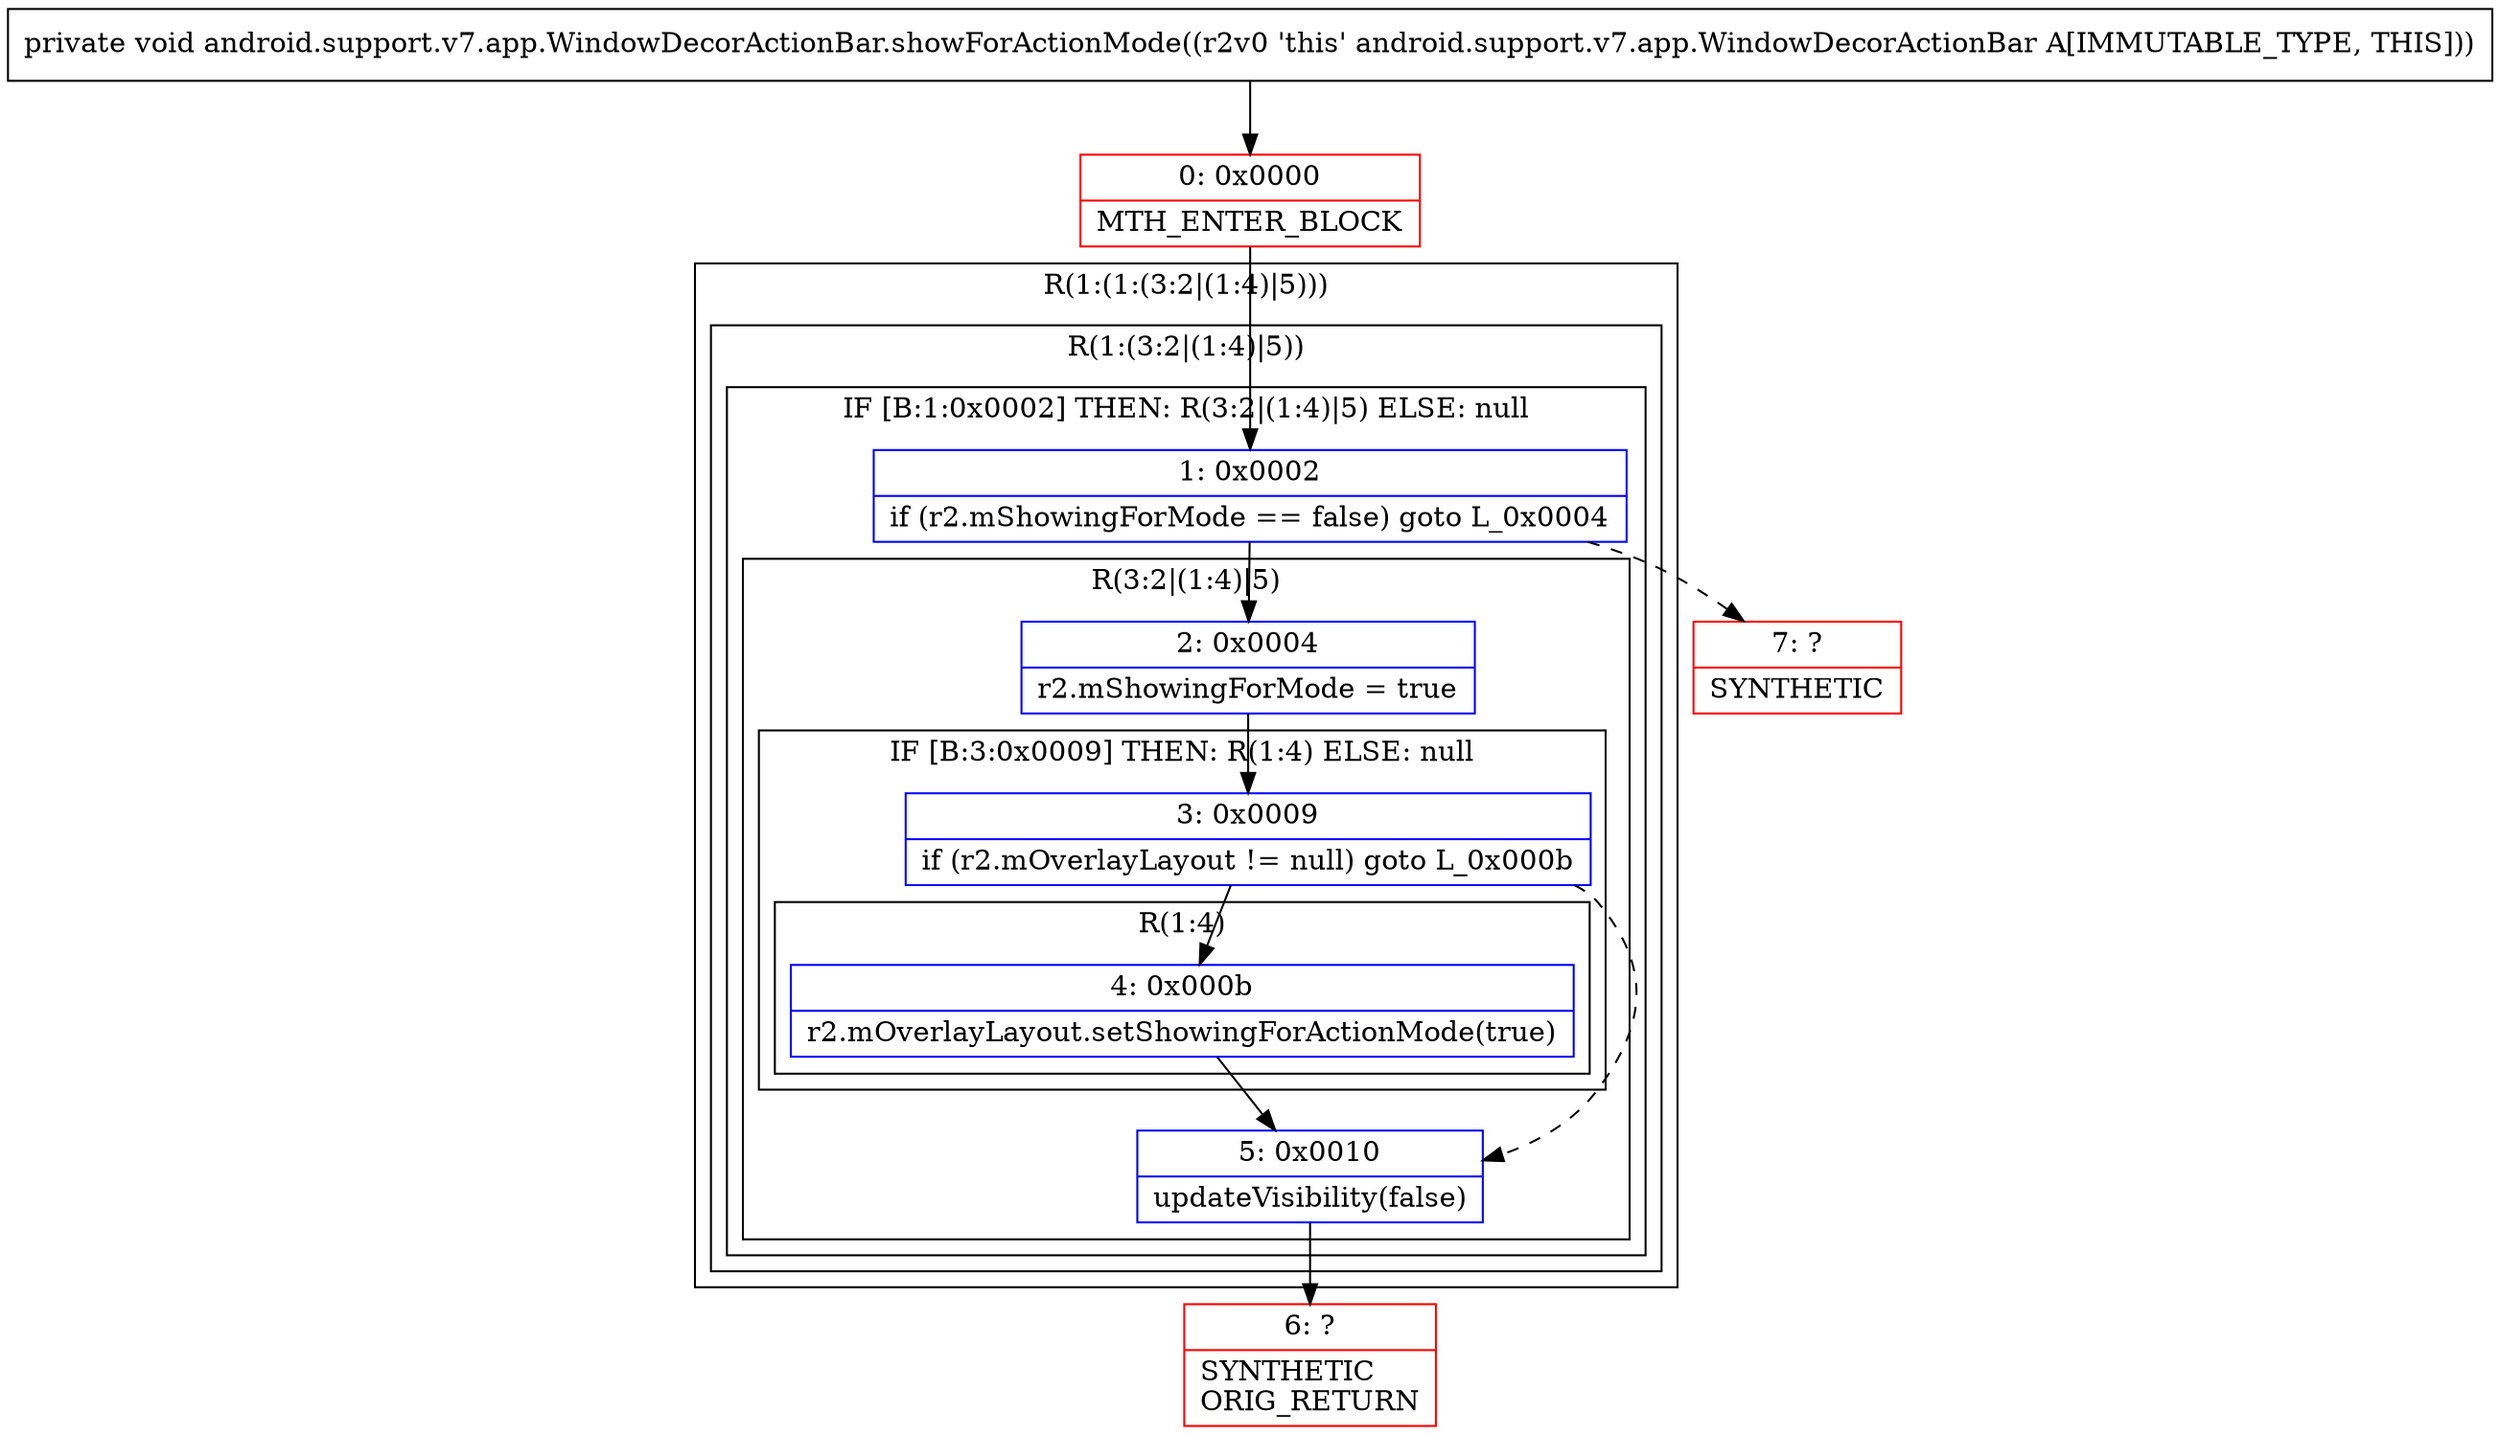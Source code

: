digraph "CFG forandroid.support.v7.app.WindowDecorActionBar.showForActionMode()V" {
subgraph cluster_Region_440874733 {
label = "R(1:(1:(3:2|(1:4)|5)))";
node [shape=record,color=blue];
subgraph cluster_Region_93501994 {
label = "R(1:(3:2|(1:4)|5))";
node [shape=record,color=blue];
subgraph cluster_IfRegion_1824805482 {
label = "IF [B:1:0x0002] THEN: R(3:2|(1:4)|5) ELSE: null";
node [shape=record,color=blue];
Node_1 [shape=record,label="{1\:\ 0x0002|if (r2.mShowingForMode == false) goto L_0x0004\l}"];
subgraph cluster_Region_1723675502 {
label = "R(3:2|(1:4)|5)";
node [shape=record,color=blue];
Node_2 [shape=record,label="{2\:\ 0x0004|r2.mShowingForMode = true\l}"];
subgraph cluster_IfRegion_1164869898 {
label = "IF [B:3:0x0009] THEN: R(1:4) ELSE: null";
node [shape=record,color=blue];
Node_3 [shape=record,label="{3\:\ 0x0009|if (r2.mOverlayLayout != null) goto L_0x000b\l}"];
subgraph cluster_Region_1438462055 {
label = "R(1:4)";
node [shape=record,color=blue];
Node_4 [shape=record,label="{4\:\ 0x000b|r2.mOverlayLayout.setShowingForActionMode(true)\l}"];
}
}
Node_5 [shape=record,label="{5\:\ 0x0010|updateVisibility(false)\l}"];
}
}
}
}
Node_0 [shape=record,color=red,label="{0\:\ 0x0000|MTH_ENTER_BLOCK\l}"];
Node_6 [shape=record,color=red,label="{6\:\ ?|SYNTHETIC\lORIG_RETURN\l}"];
Node_7 [shape=record,color=red,label="{7\:\ ?|SYNTHETIC\l}"];
MethodNode[shape=record,label="{private void android.support.v7.app.WindowDecorActionBar.showForActionMode((r2v0 'this' android.support.v7.app.WindowDecorActionBar A[IMMUTABLE_TYPE, THIS])) }"];
MethodNode -> Node_0;
Node_1 -> Node_2;
Node_1 -> Node_7[style=dashed];
Node_2 -> Node_3;
Node_3 -> Node_4;
Node_3 -> Node_5[style=dashed];
Node_4 -> Node_5;
Node_5 -> Node_6;
Node_0 -> Node_1;
}

